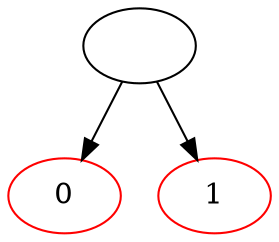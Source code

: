 digraph TrieInsert {
"0x55da07cdc5c0" [label=" "] 
"0x55da07cdcae0" [label="0"] [color=red]
"0x55da07cdc5c0" -> {"0x55da07cdcae0"}
"0x55da07cdc830" [label="1"] [color=red]
"0x55da07cdc5c0" -> {"0x55da07cdc830"}
}
